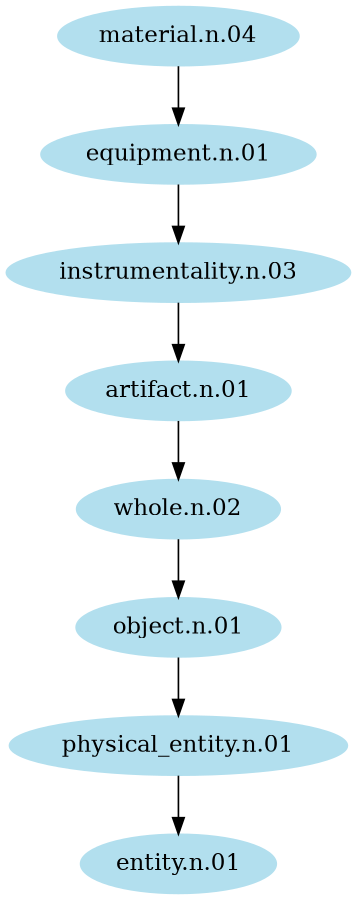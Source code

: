 digraph unix {
	node [color=lightblue2 style=filled]
	size="6,6"
	"material.n.04" -> "equipment.n.01"
	"equipment.n.01" -> "instrumentality.n.03"
	"instrumentality.n.03" -> "artifact.n.01"
	"artifact.n.01" -> "whole.n.02"
	"whole.n.02" -> "object.n.01"
	"object.n.01" -> "physical_entity.n.01"
	"physical_entity.n.01" -> "entity.n.01"
}
